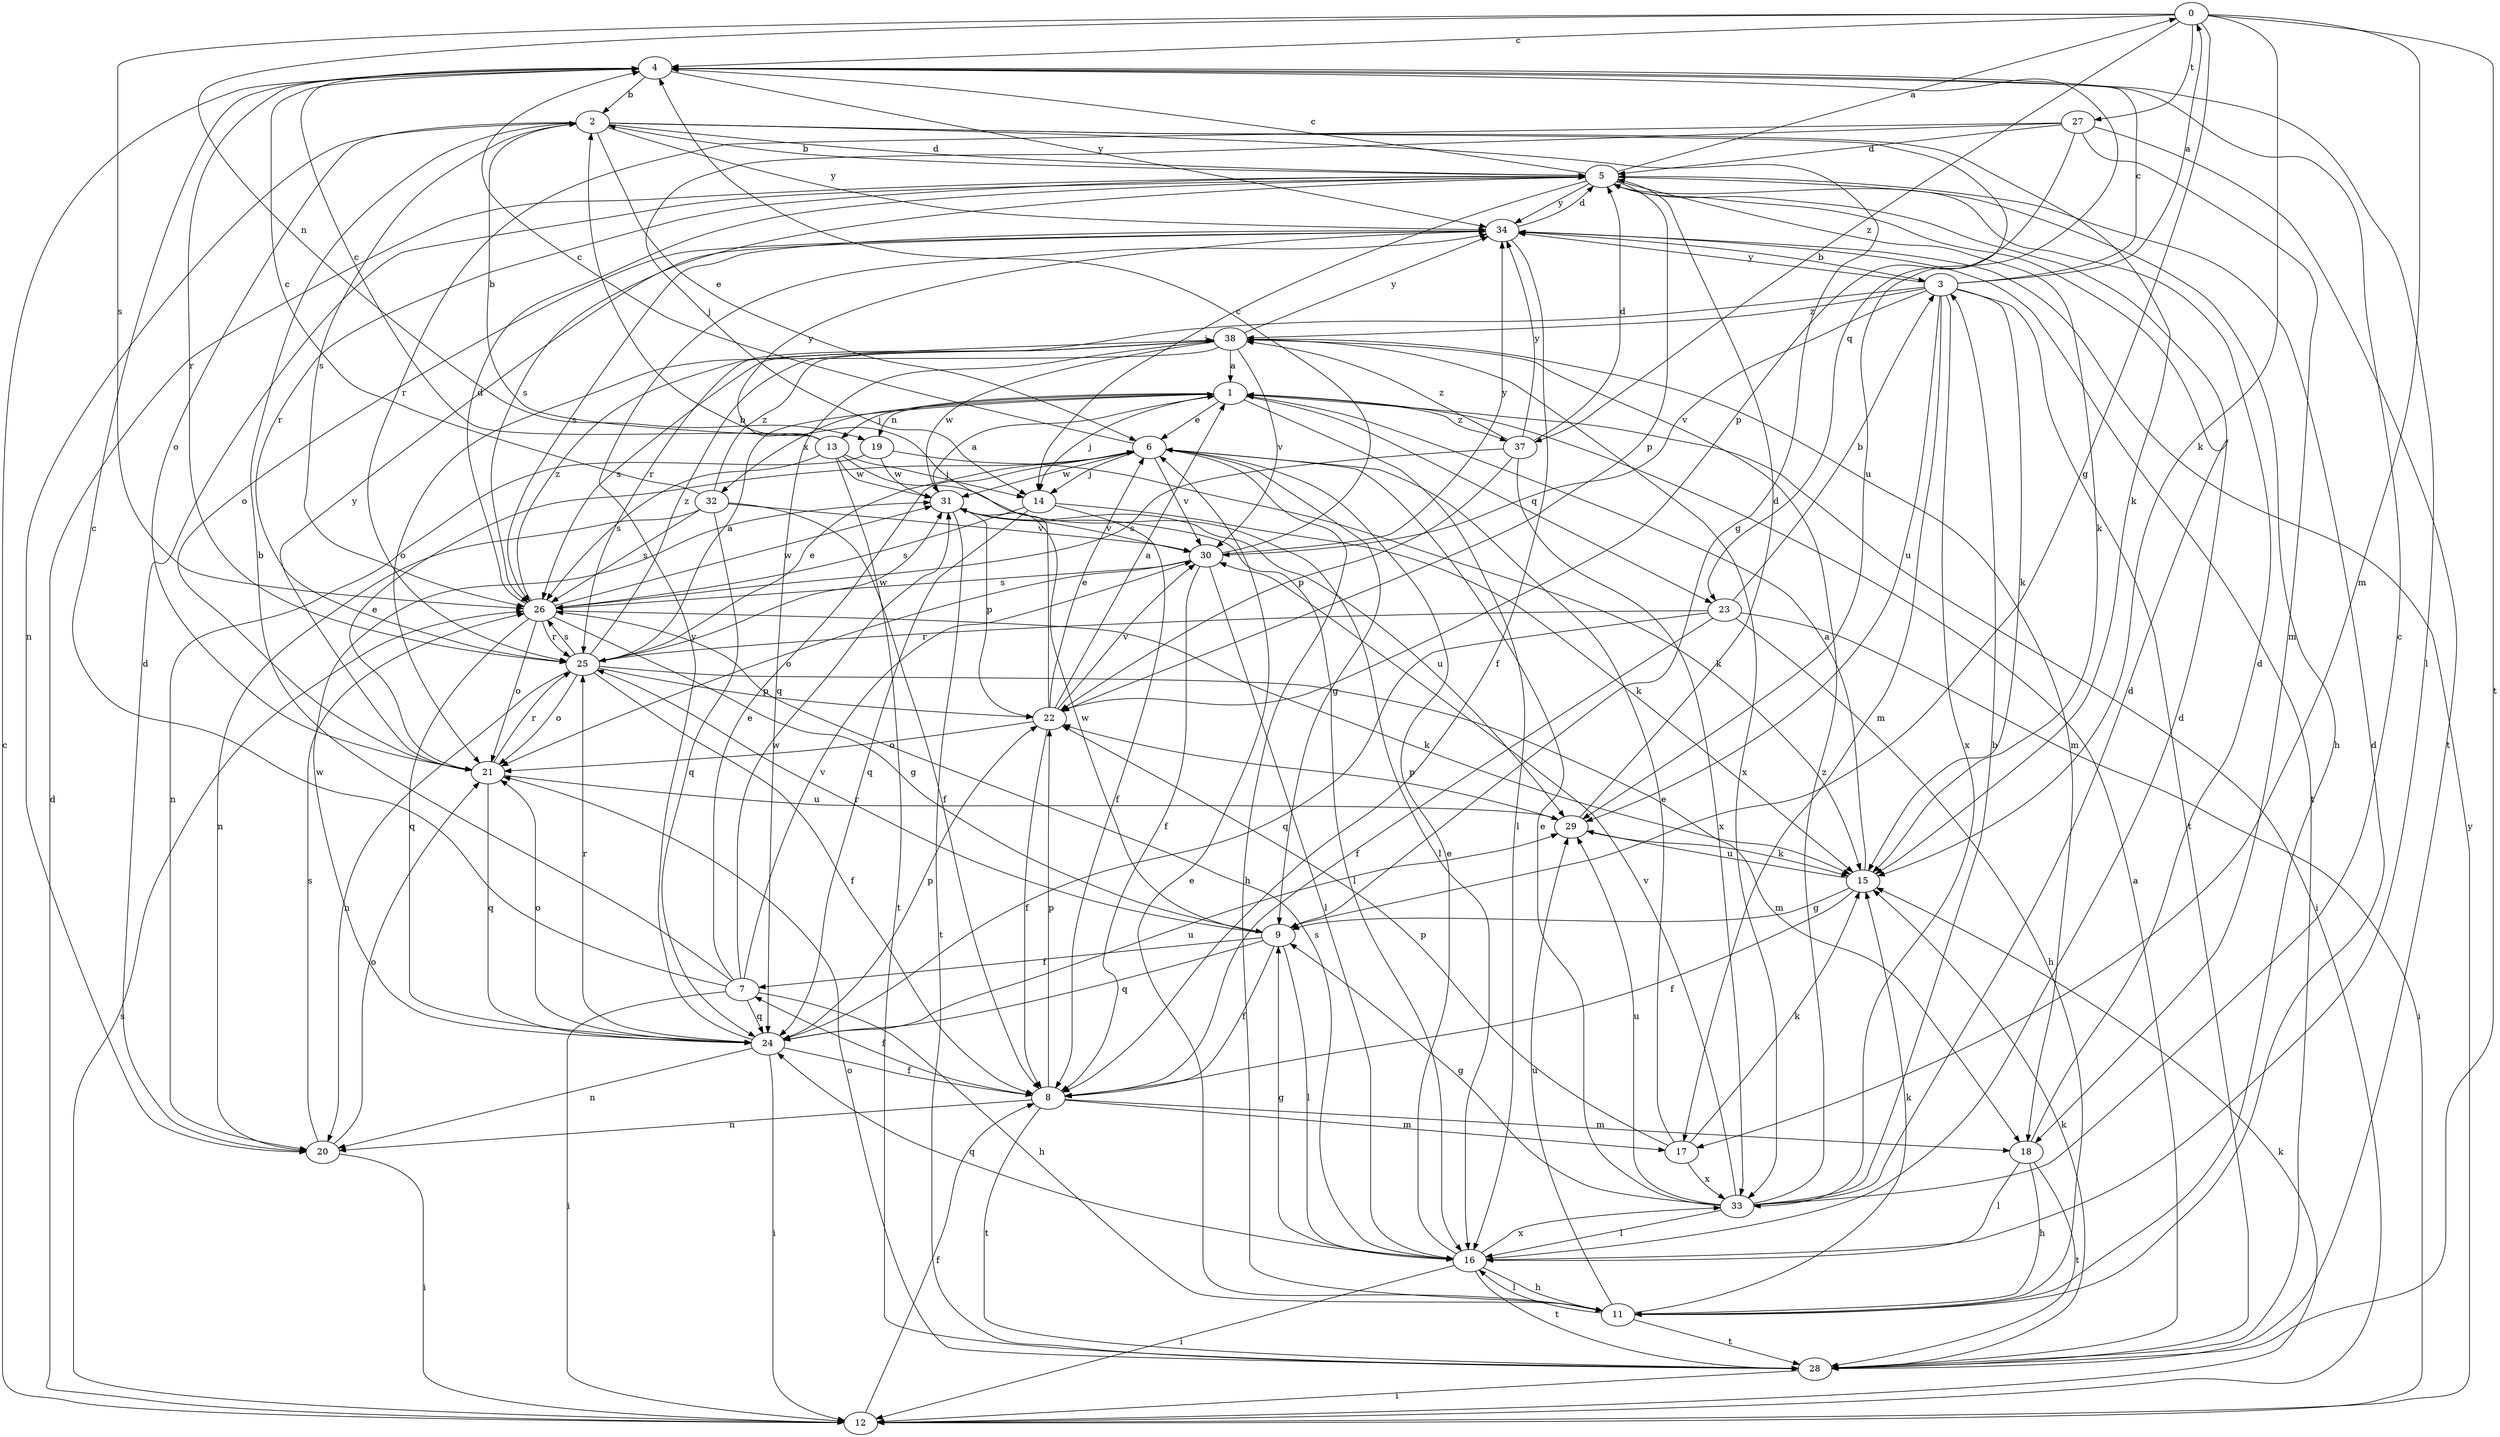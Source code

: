 strict digraph  {
0;
1;
2;
3;
4;
5;
6;
7;
8;
9;
11;
12;
13;
14;
15;
16;
17;
18;
19;
20;
21;
22;
23;
24;
25;
26;
27;
28;
29;
30;
31;
32;
33;
34;
37;
38;
0 -> 4  [label=c];
0 -> 9  [label=g];
0 -> 15  [label=k];
0 -> 17  [label=m];
0 -> 19  [label=n];
0 -> 26  [label=s];
0 -> 27  [label=t];
0 -> 28  [label=t];
0 -> 37  [label=z];
1 -> 6  [label=e];
1 -> 12  [label=i];
1 -> 13  [label=j];
1 -> 14  [label=j];
1 -> 16  [label=l];
1 -> 19  [label=n];
1 -> 23  [label=q];
1 -> 32  [label=x];
1 -> 37  [label=z];
2 -> 5  [label=d];
2 -> 6  [label=e];
2 -> 9  [label=g];
2 -> 15  [label=k];
2 -> 20  [label=n];
2 -> 21  [label=o];
2 -> 26  [label=s];
2 -> 29  [label=u];
2 -> 34  [label=y];
3 -> 0  [label=a];
3 -> 4  [label=c];
3 -> 15  [label=k];
3 -> 17  [label=m];
3 -> 25  [label=r];
3 -> 28  [label=t];
3 -> 29  [label=u];
3 -> 30  [label=v];
3 -> 33  [label=x];
3 -> 34  [label=y];
3 -> 38  [label=z];
4 -> 2  [label=b];
4 -> 16  [label=l];
4 -> 23  [label=q];
4 -> 25  [label=r];
4 -> 34  [label=y];
5 -> 0  [label=a];
5 -> 2  [label=b];
5 -> 4  [label=c];
5 -> 11  [label=h];
5 -> 14  [label=j];
5 -> 15  [label=k];
5 -> 22  [label=p];
5 -> 25  [label=r];
5 -> 26  [label=s];
5 -> 34  [label=y];
6 -> 4  [label=c];
6 -> 9  [label=g];
6 -> 11  [label=h];
6 -> 14  [label=j];
6 -> 30  [label=v];
6 -> 31  [label=w];
7 -> 2  [label=b];
7 -> 4  [label=c];
7 -> 6  [label=e];
7 -> 11  [label=h];
7 -> 12  [label=i];
7 -> 24  [label=q];
7 -> 30  [label=v];
7 -> 31  [label=w];
8 -> 7  [label=f];
8 -> 17  [label=m];
8 -> 18  [label=m];
8 -> 20  [label=n];
8 -> 22  [label=p];
8 -> 28  [label=t];
9 -> 7  [label=f];
9 -> 8  [label=f];
9 -> 16  [label=l];
9 -> 24  [label=q];
9 -> 25  [label=r];
9 -> 31  [label=w];
11 -> 5  [label=d];
11 -> 6  [label=e];
11 -> 15  [label=k];
11 -> 16  [label=l];
11 -> 28  [label=t];
11 -> 29  [label=u];
12 -> 4  [label=c];
12 -> 5  [label=d];
12 -> 8  [label=f];
12 -> 15  [label=k];
12 -> 26  [label=s];
12 -> 34  [label=y];
13 -> 2  [label=b];
13 -> 4  [label=c];
13 -> 14  [label=j];
13 -> 16  [label=l];
13 -> 26  [label=s];
13 -> 28  [label=t];
13 -> 31  [label=w];
13 -> 34  [label=y];
14 -> 8  [label=f];
14 -> 15  [label=k];
14 -> 24  [label=q];
14 -> 26  [label=s];
15 -> 1  [label=a];
15 -> 8  [label=f];
15 -> 9  [label=g];
15 -> 29  [label=u];
16 -> 5  [label=d];
16 -> 6  [label=e];
16 -> 9  [label=g];
16 -> 11  [label=h];
16 -> 12  [label=i];
16 -> 24  [label=q];
16 -> 26  [label=s];
16 -> 28  [label=t];
16 -> 33  [label=x];
17 -> 6  [label=e];
17 -> 15  [label=k];
17 -> 22  [label=p];
17 -> 33  [label=x];
18 -> 5  [label=d];
18 -> 11  [label=h];
18 -> 16  [label=l];
18 -> 28  [label=t];
19 -> 15  [label=k];
19 -> 20  [label=n];
19 -> 31  [label=w];
20 -> 5  [label=d];
20 -> 12  [label=i];
20 -> 21  [label=o];
20 -> 26  [label=s];
21 -> 6  [label=e];
21 -> 24  [label=q];
21 -> 25  [label=r];
21 -> 29  [label=u];
21 -> 34  [label=y];
22 -> 1  [label=a];
22 -> 2  [label=b];
22 -> 6  [label=e];
22 -> 8  [label=f];
22 -> 21  [label=o];
22 -> 30  [label=v];
23 -> 3  [label=b];
23 -> 8  [label=f];
23 -> 11  [label=h];
23 -> 12  [label=i];
23 -> 24  [label=q];
23 -> 25  [label=r];
24 -> 8  [label=f];
24 -> 12  [label=i];
24 -> 20  [label=n];
24 -> 21  [label=o];
24 -> 22  [label=p];
24 -> 25  [label=r];
24 -> 29  [label=u];
24 -> 31  [label=w];
24 -> 34  [label=y];
25 -> 1  [label=a];
25 -> 6  [label=e];
25 -> 8  [label=f];
25 -> 18  [label=m];
25 -> 20  [label=n];
25 -> 21  [label=o];
25 -> 22  [label=p];
25 -> 26  [label=s];
25 -> 31  [label=w];
25 -> 38  [label=z];
26 -> 5  [label=d];
26 -> 9  [label=g];
26 -> 15  [label=k];
26 -> 21  [label=o];
26 -> 24  [label=q];
26 -> 25  [label=r];
26 -> 31  [label=w];
26 -> 38  [label=z];
27 -> 5  [label=d];
27 -> 14  [label=j];
27 -> 18  [label=m];
27 -> 22  [label=p];
27 -> 25  [label=r];
27 -> 28  [label=t];
28 -> 1  [label=a];
28 -> 12  [label=i];
28 -> 15  [label=k];
28 -> 21  [label=o];
29 -> 5  [label=d];
29 -> 15  [label=k];
29 -> 22  [label=p];
30 -> 4  [label=c];
30 -> 8  [label=f];
30 -> 16  [label=l];
30 -> 21  [label=o];
30 -> 26  [label=s];
30 -> 34  [label=y];
31 -> 1  [label=a];
31 -> 16  [label=l];
31 -> 22  [label=p];
31 -> 28  [label=t];
31 -> 29  [label=u];
31 -> 30  [label=v];
32 -> 4  [label=c];
32 -> 8  [label=f];
32 -> 20  [label=n];
32 -> 24  [label=q];
32 -> 26  [label=s];
32 -> 30  [label=v];
32 -> 38  [label=z];
33 -> 3  [label=b];
33 -> 4  [label=c];
33 -> 5  [label=d];
33 -> 6  [label=e];
33 -> 9  [label=g];
33 -> 16  [label=l];
33 -> 29  [label=u];
33 -> 30  [label=v];
33 -> 38  [label=z];
34 -> 3  [label=b];
34 -> 5  [label=d];
34 -> 8  [label=f];
34 -> 21  [label=o];
34 -> 26  [label=s];
34 -> 28  [label=t];
37 -> 5  [label=d];
37 -> 22  [label=p];
37 -> 26  [label=s];
37 -> 33  [label=x];
37 -> 34  [label=y];
37 -> 38  [label=z];
38 -> 1  [label=a];
38 -> 18  [label=m];
38 -> 21  [label=o];
38 -> 24  [label=q];
38 -> 26  [label=s];
38 -> 30  [label=v];
38 -> 31  [label=w];
38 -> 33  [label=x];
38 -> 34  [label=y];
}
